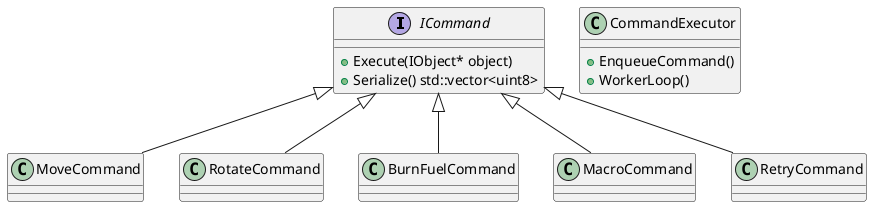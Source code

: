 @startuml
interface ICommand {
  +Execute(IObject* object)
  +Serialize() std::vector<uint8>
}
class MoveCommand
class RotateCommand
class BurnFuelCommand
class MacroCommand
class RetryCommand

ICommand <|-- MoveCommand
ICommand <|-- RotateCommand
ICommand <|-- BurnFuelCommand
ICommand <|-- MacroCommand
ICommand <|-- RetryCommand

class CommandExecutor {
  +EnqueueCommand()
  +WorkerLoop()
}
@enduml